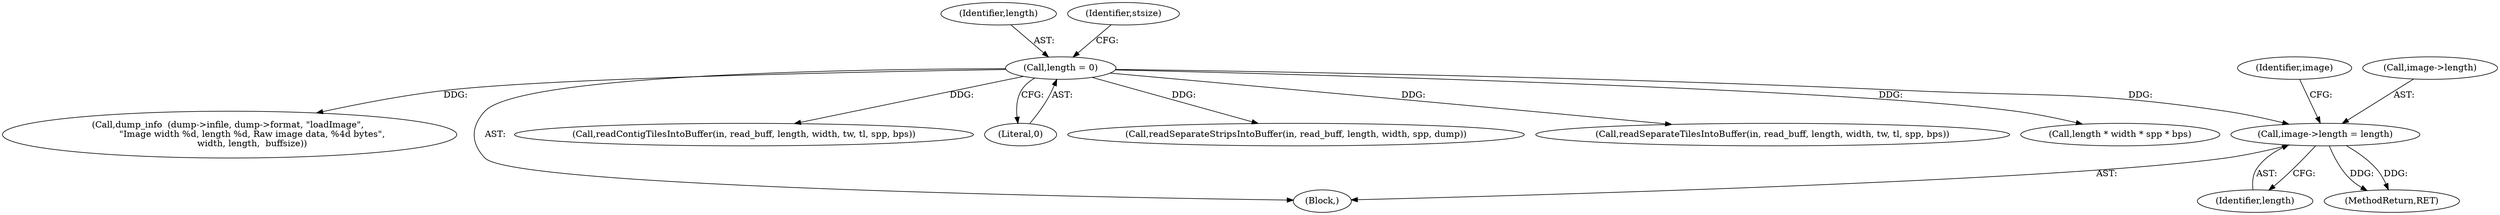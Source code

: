 digraph "0_libtiff_83a4b92815ea04969d494416eaae3d4c6b338e4a#diff-c8b4b355f9b5c06d585b23138e1c185f_5@pointer" {
"1000444" [label="(Call,image->length = length)"];
"1000185" [label="(Call,length = 0)"];
"1001127" [label="(Call,readSeparateTilesIntoBuffer(in, read_buff, length, width, tw, tl, spp, bps))"];
"1000451" [label="(Identifier,image)"];
"1000823" [label="(Call,length * width * spp * bps)"];
"1001165" [label="(Call,dump_info  (dump->infile, dump->format, \"loadImage\", \n                \"Image width %d, length %d, Raw image data, %4d bytes\",\n                width, length,  buffsize))"];
"1000448" [label="(Identifier,length)"];
"1000132" [label="(Block,)"];
"1001107" [label="(Call,readContigTilesIntoBuffer(in, read_buff, length, width, tw, tl, spp, bps))"];
"1000187" [label="(Literal,0)"];
"1001084" [label="(Call,readSeparateStripsIntoBuffer(in, read_buff, length, width, spp, dump))"];
"1000444" [label="(Call,image->length = length)"];
"1000186" [label="(Identifier,length)"];
"1000185" [label="(Call,length = 0)"];
"1001214" [label="(MethodReturn,RET)"];
"1000445" [label="(Call,image->length)"];
"1000190" [label="(Identifier,stsize)"];
"1000444" -> "1000132"  [label="AST: "];
"1000444" -> "1000448"  [label="CFG: "];
"1000445" -> "1000444"  [label="AST: "];
"1000448" -> "1000444"  [label="AST: "];
"1000451" -> "1000444"  [label="CFG: "];
"1000444" -> "1001214"  [label="DDG: "];
"1000444" -> "1001214"  [label="DDG: "];
"1000185" -> "1000444"  [label="DDG: "];
"1000185" -> "1000132"  [label="AST: "];
"1000185" -> "1000187"  [label="CFG: "];
"1000186" -> "1000185"  [label="AST: "];
"1000187" -> "1000185"  [label="AST: "];
"1000190" -> "1000185"  [label="CFG: "];
"1000185" -> "1000823"  [label="DDG: "];
"1000185" -> "1001084"  [label="DDG: "];
"1000185" -> "1001107"  [label="DDG: "];
"1000185" -> "1001127"  [label="DDG: "];
"1000185" -> "1001165"  [label="DDG: "];
}
